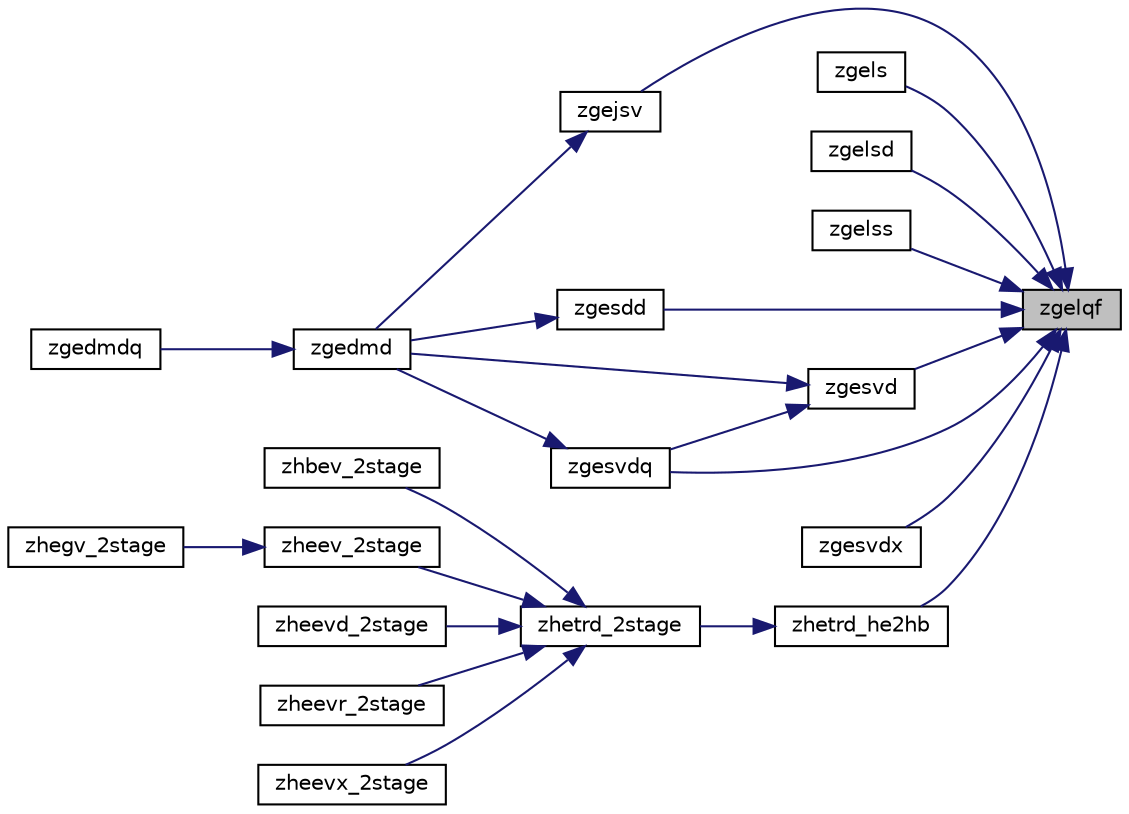 digraph "zgelqf"
{
 // LATEX_PDF_SIZE
  edge [fontname="Helvetica",fontsize="10",labelfontname="Helvetica",labelfontsize="10"];
  node [fontname="Helvetica",fontsize="10",shape=record];
  rankdir="RL";
  Node1 [label="zgelqf",height=0.2,width=0.4,color="black", fillcolor="grey75", style="filled", fontcolor="black",tooltip="ZGELQF"];
  Node1 -> Node2 [dir="back",color="midnightblue",fontsize="10",style="solid",fontname="Helvetica"];
  Node2 [label="zgejsv",height=0.2,width=0.4,color="black", fillcolor="white", style="filled",URL="$zgejsv_8f.html#a3f8a01747e82e013b3057d4c6c9bbbd4",tooltip="ZGEJSV"];
  Node2 -> Node3 [dir="back",color="midnightblue",fontsize="10",style="solid",fontname="Helvetica"];
  Node3 [label="zgedmd",height=0.2,width=0.4,color="black", fillcolor="white", style="filled",URL="$zgedmd_8f90.html#a09cef60be58f076072bb592bd1223dec",tooltip="ZGEDMD computes the Dynamic Mode Decomposition (DMD) for a pair of data snapshot matrices."];
  Node3 -> Node4 [dir="back",color="midnightblue",fontsize="10",style="solid",fontname="Helvetica"];
  Node4 [label="zgedmdq",height=0.2,width=0.4,color="black", fillcolor="white", style="filled",URL="$zgedmdq_8f90.html#a2ed954e87a52cfdd0bf0d61a1ff43e16",tooltip="ZGEDMDQ computes the Dynamic Mode Decomposition (DMD) for a pair of data snapshot matrices."];
  Node1 -> Node5 [dir="back",color="midnightblue",fontsize="10",style="solid",fontname="Helvetica"];
  Node5 [label="zgels",height=0.2,width=0.4,color="black", fillcolor="white", style="filled",URL="$zgels_8f.html#a1d8089ba1e1538eb3d1ab0ebe97596c7",tooltip="ZGELS solves overdetermined or underdetermined systems for GE matrices"];
  Node1 -> Node6 [dir="back",color="midnightblue",fontsize="10",style="solid",fontname="Helvetica"];
  Node6 [label="zgelsd",height=0.2,width=0.4,color="black", fillcolor="white", style="filled",URL="$zgelsd_8f.html#ae06e94cada1d406119efa6251a4eb308",tooltip="ZGELSD computes the minimum-norm solution to a linear least squares problem for GE matrices"];
  Node1 -> Node7 [dir="back",color="midnightblue",fontsize="10",style="solid",fontname="Helvetica"];
  Node7 [label="zgelss",height=0.2,width=0.4,color="black", fillcolor="white", style="filled",URL="$zgelss_8f.html#a61e68db68886c3f80753fac87ca35a6e",tooltip="ZGELSS solves overdetermined or underdetermined systems for GE matrices"];
  Node1 -> Node8 [dir="back",color="midnightblue",fontsize="10",style="solid",fontname="Helvetica"];
  Node8 [label="zgesdd",height=0.2,width=0.4,color="black", fillcolor="white", style="filled",URL="$zgesdd_8f.html#accb06ed106ce18814ad7069dcb43aa27",tooltip="ZGESDD"];
  Node8 -> Node3 [dir="back",color="midnightblue",fontsize="10",style="solid",fontname="Helvetica"];
  Node1 -> Node9 [dir="back",color="midnightblue",fontsize="10",style="solid",fontname="Helvetica"];
  Node9 [label="zgesvd",height=0.2,width=0.4,color="black", fillcolor="white", style="filled",URL="$zgesvd_8f.html#ad6f0c85f3cca2968e1ef901d2b6014ee",tooltip="ZGESVD computes the singular value decomposition (SVD) for GE matrices"];
  Node9 -> Node3 [dir="back",color="midnightblue",fontsize="10",style="solid",fontname="Helvetica"];
  Node9 -> Node10 [dir="back",color="midnightblue",fontsize="10",style="solid",fontname="Helvetica"];
  Node10 [label="zgesvdq",height=0.2,width=0.4,color="black", fillcolor="white", style="filled",URL="$zgesvdq_8f.html#a964d223acba8bbc2118353c864fa2a39",tooltip="ZGESVDQ computes the singular value decomposition (SVD) with a QR-Preconditioned QR SVD Method for GE..."];
  Node10 -> Node3 [dir="back",color="midnightblue",fontsize="10",style="solid",fontname="Helvetica"];
  Node1 -> Node10 [dir="back",color="midnightblue",fontsize="10",style="solid",fontname="Helvetica"];
  Node1 -> Node11 [dir="back",color="midnightblue",fontsize="10",style="solid",fontname="Helvetica"];
  Node11 [label="zgesvdx",height=0.2,width=0.4,color="black", fillcolor="white", style="filled",URL="$zgesvdx_8f.html#a6a739f1460b776c50cf0b5f6ac45a518",tooltip="ZGESVDX computes the singular value decomposition (SVD) for GE matrices"];
  Node1 -> Node12 [dir="back",color="midnightblue",fontsize="10",style="solid",fontname="Helvetica"];
  Node12 [label="zhetrd_he2hb",height=0.2,width=0.4,color="black", fillcolor="white", style="filled",URL="$zhetrd__he2hb_8f.html#a448013fd996470cb42753829b5f4562a",tooltip="ZHETRD_HE2HB"];
  Node12 -> Node13 [dir="back",color="midnightblue",fontsize="10",style="solid",fontname="Helvetica"];
  Node13 [label="zhetrd_2stage",height=0.2,width=0.4,color="black", fillcolor="white", style="filled",URL="$zhetrd__2stage_8f.html#a15264199d62f32abbd25a5b880b62209",tooltip="ZHETRD_2STAGE"];
  Node13 -> Node14 [dir="back",color="midnightblue",fontsize="10",style="solid",fontname="Helvetica"];
  Node14 [label="zhbev_2stage",height=0.2,width=0.4,color="black", fillcolor="white", style="filled",URL="$zhbev__2stage_8f.html#af637994a7cb287906efc0254d7d58f69",tooltip="ZHBEV_2STAGE computes the eigenvalues and, optionally, the left and/or right eigenvectors for OTHER m..."];
  Node13 -> Node15 [dir="back",color="midnightblue",fontsize="10",style="solid",fontname="Helvetica"];
  Node15 [label="zheev_2stage",height=0.2,width=0.4,color="black", fillcolor="white", style="filled",URL="$zheev__2stage_8f.html#acb5dc319f9656b8f390480115d83795c",tooltip="ZHEEV_2STAGE computes the eigenvalues and, optionally, the left and/or right eigenvectors for HE matr..."];
  Node15 -> Node16 [dir="back",color="midnightblue",fontsize="10",style="solid",fontname="Helvetica"];
  Node16 [label="zhegv_2stage",height=0.2,width=0.4,color="black", fillcolor="white", style="filled",URL="$zhegv__2stage_8f.html#a415db46f3fbb92fd4c7af056e6a040d2",tooltip="ZHEGV_2STAGE"];
  Node13 -> Node17 [dir="back",color="midnightblue",fontsize="10",style="solid",fontname="Helvetica"];
  Node17 [label="zheevd_2stage",height=0.2,width=0.4,color="black", fillcolor="white", style="filled",URL="$zheevd__2stage_8f.html#a59996f9a96d264d7eba3edef73e32c43",tooltip="ZHEEVD_2STAGE computes the eigenvalues and, optionally, the left and/or right eigenvectors for HE mat..."];
  Node13 -> Node18 [dir="back",color="midnightblue",fontsize="10",style="solid",fontname="Helvetica"];
  Node18 [label="zheevr_2stage",height=0.2,width=0.4,color="black", fillcolor="white", style="filled",URL="$zheevr__2stage_8f.html#adc7c95ab10d3a0d34802aa94939d4ad1",tooltip="ZHEEVR_2STAGE computes the eigenvalues and, optionally, the left and/or right eigenvectors for HE mat..."];
  Node13 -> Node19 [dir="back",color="midnightblue",fontsize="10",style="solid",fontname="Helvetica"];
  Node19 [label="zheevx_2stage",height=0.2,width=0.4,color="black", fillcolor="white", style="filled",URL="$zheevx__2stage_8f.html#ac77d6b27ad8afec6f975d71a329c6c98",tooltip="ZHEEVX_2STAGE computes the eigenvalues and, optionally, the left and/or right eigenvectors for HE mat..."];
}
